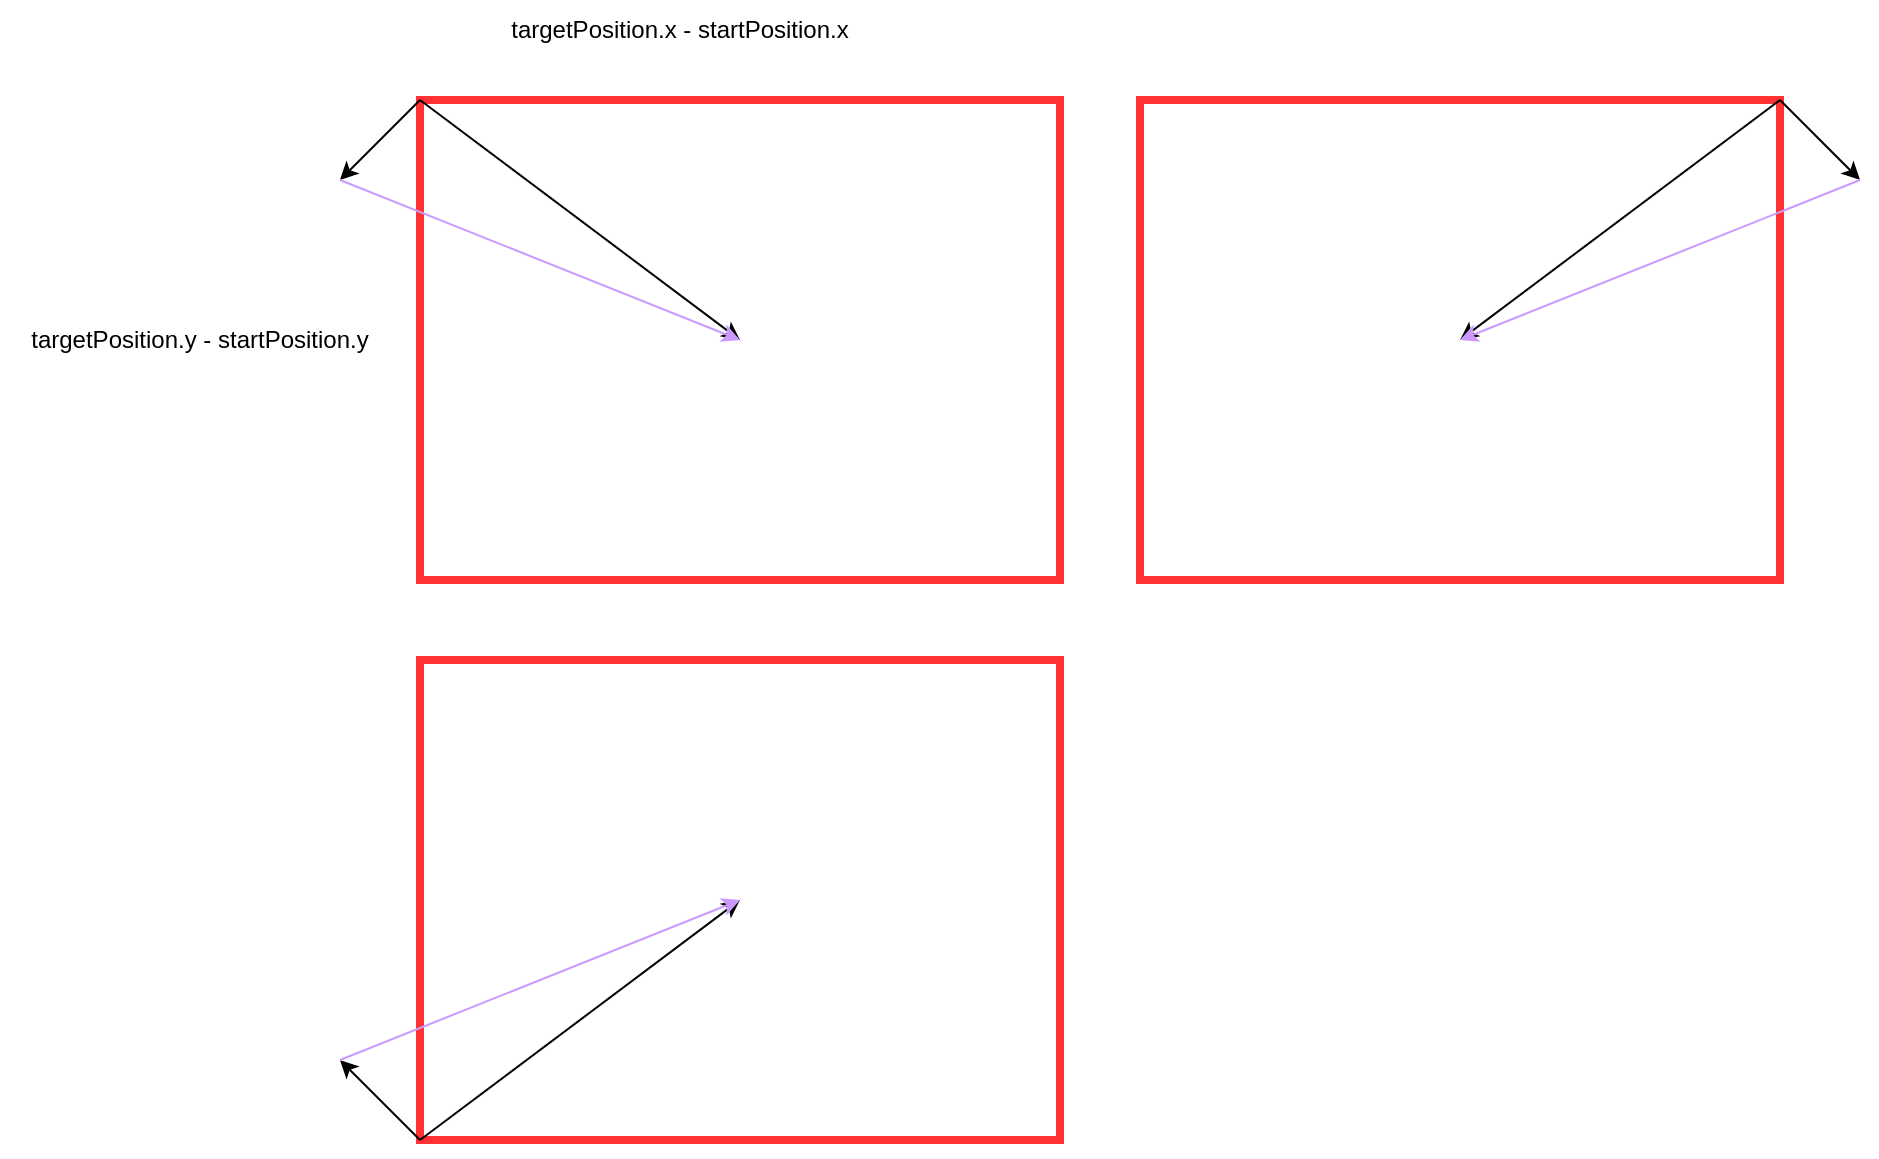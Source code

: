 <mxfile version="20.1.1" type="device"><diagram id="P51I3dGiKn2UhPINruYQ" name="Page-1"><mxGraphModel dx="1831" dy="515" grid="1" gridSize="10" guides="1" tooltips="1" connect="1" arrows="1" fold="1" page="1" pageScale="1" pageWidth="850" pageHeight="1100" math="0" shadow="0"><root><mxCell id="0"/><mxCell id="1" parent="0"/><mxCell id="RUZAiqIYmyiQngTuW9SY-1" value="" style="rounded=0;whiteSpace=wrap;html=1;fillColor=none;strokeColor=#FF3333;strokeWidth=4;" vertex="1" parent="1"><mxGeometry x="120" y="120" width="320" height="240" as="geometry"/></mxCell><mxCell id="RUZAiqIYmyiQngTuW9SY-2" value="" style="endArrow=classic;html=1;rounded=0;exitX=0;exitY=0;exitDx=0;exitDy=0;" edge="1" parent="1" source="RUZAiqIYmyiQngTuW9SY-1"><mxGeometry width="50" height="50" relative="1" as="geometry"><mxPoint x="400" y="420" as="sourcePoint"/><mxPoint x="80" y="160" as="targetPoint"/></mxGeometry></mxCell><mxCell id="RUZAiqIYmyiQngTuW9SY-3" value="" style="endArrow=classic;html=1;rounded=0;exitX=0;exitY=0;exitDx=0;exitDy=0;" edge="1" parent="1" source="RUZAiqIYmyiQngTuW9SY-1"><mxGeometry width="50" height="50" relative="1" as="geometry"><mxPoint x="400" y="420" as="sourcePoint"/><mxPoint x="280" y="240" as="targetPoint"/></mxGeometry></mxCell><mxCell id="RUZAiqIYmyiQngTuW9SY-4" value="" style="endArrow=classic;html=1;rounded=0;entryX=0;entryY=0;entryDx=0;entryDy=0;strokeColor=#CC99FF;" edge="1" parent="1"><mxGeometry width="50" height="50" relative="1" as="geometry"><mxPoint x="80" y="160" as="sourcePoint"/><mxPoint x="280" y="240" as="targetPoint"/></mxGeometry></mxCell><mxCell id="RUZAiqIYmyiQngTuW9SY-6" value="" style="rounded=0;whiteSpace=wrap;html=1;fillColor=none;strokeColor=#FF3333;strokeWidth=4;" vertex="1" parent="1"><mxGeometry x="480" y="120" width="320" height="240" as="geometry"/></mxCell><mxCell id="RUZAiqIYmyiQngTuW9SY-7" value="" style="endArrow=classic;html=1;rounded=0;exitX=1;exitY=0;exitDx=0;exitDy=0;" edge="1" parent="1" source="RUZAiqIYmyiQngTuW9SY-6"><mxGeometry width="50" height="50" relative="1" as="geometry"><mxPoint x="760" y="420" as="sourcePoint"/><mxPoint x="840" y="160" as="targetPoint"/></mxGeometry></mxCell><mxCell id="RUZAiqIYmyiQngTuW9SY-8" value="" style="endArrow=classic;html=1;rounded=0;exitX=1;exitY=0;exitDx=0;exitDy=0;" edge="1" parent="1" source="RUZAiqIYmyiQngTuW9SY-6"><mxGeometry width="50" height="50" relative="1" as="geometry"><mxPoint x="760" y="420" as="sourcePoint"/><mxPoint x="640" y="240" as="targetPoint"/></mxGeometry></mxCell><mxCell id="RUZAiqIYmyiQngTuW9SY-9" value="" style="endArrow=classic;html=1;rounded=0;entryX=0;entryY=0;entryDx=0;entryDy=0;strokeColor=#CC99FF;" edge="1" parent="1"><mxGeometry width="50" height="50" relative="1" as="geometry"><mxPoint x="840" y="160" as="sourcePoint"/><mxPoint x="640" y="240" as="targetPoint"/></mxGeometry></mxCell><mxCell id="RUZAiqIYmyiQngTuW9SY-10" value="targetPosition.x - startPosition.x" style="text;html=1;strokeColor=none;fillColor=none;align=center;verticalAlign=middle;whiteSpace=wrap;rounded=0;" vertex="1" parent="1"><mxGeometry x="150" y="70" width="200" height="30" as="geometry"/></mxCell><mxCell id="RUZAiqIYmyiQngTuW9SY-11" value="targetPosition.y - startPosition.y" style="text;html=1;strokeColor=none;fillColor=none;align=center;verticalAlign=middle;whiteSpace=wrap;rounded=0;" vertex="1" parent="1"><mxGeometry x="-90" y="225" width="200" height="30" as="geometry"/></mxCell><mxCell id="RUZAiqIYmyiQngTuW9SY-12" value="" style="rounded=0;whiteSpace=wrap;html=1;fillColor=none;strokeColor=#FF3333;strokeWidth=4;" vertex="1" parent="1"><mxGeometry x="120" y="400" width="320" height="240" as="geometry"/></mxCell><mxCell id="RUZAiqIYmyiQngTuW9SY-13" value="" style="endArrow=classic;html=1;rounded=0;exitX=0;exitY=1;exitDx=0;exitDy=0;" edge="1" parent="1" source="RUZAiqIYmyiQngTuW9SY-12"><mxGeometry width="50" height="50" relative="1" as="geometry"><mxPoint x="400" y="700" as="sourcePoint"/><mxPoint x="80" y="600" as="targetPoint"/></mxGeometry></mxCell><mxCell id="RUZAiqIYmyiQngTuW9SY-14" value="" style="endArrow=classic;html=1;rounded=0;exitX=0;exitY=1;exitDx=0;exitDy=0;" edge="1" parent="1" source="RUZAiqIYmyiQngTuW9SY-12"><mxGeometry width="50" height="50" relative="1" as="geometry"><mxPoint x="400" y="700" as="sourcePoint"/><mxPoint x="280" y="520" as="targetPoint"/></mxGeometry></mxCell><mxCell id="RUZAiqIYmyiQngTuW9SY-15" value="" style="endArrow=classic;html=1;rounded=0;entryX=0;entryY=0;entryDx=0;entryDy=0;strokeColor=#CC99FF;" edge="1" parent="1"><mxGeometry width="50" height="50" relative="1" as="geometry"><mxPoint x="80" y="600" as="sourcePoint"/><mxPoint x="280" y="520" as="targetPoint"/></mxGeometry></mxCell></root></mxGraphModel></diagram></mxfile>